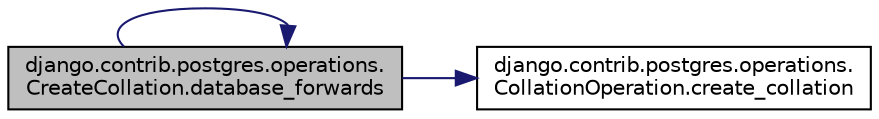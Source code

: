 digraph "django.contrib.postgres.operations.CreateCollation.database_forwards"
{
 // LATEX_PDF_SIZE
  edge [fontname="Helvetica",fontsize="10",labelfontname="Helvetica",labelfontsize="10"];
  node [fontname="Helvetica",fontsize="10",shape=record];
  rankdir="LR";
  Node1 [label="django.contrib.postgres.operations.\lCreateCollation.database_forwards",height=0.2,width=0.4,color="black", fillcolor="grey75", style="filled", fontcolor="black",tooltip=" "];
  Node1 -> Node2 [color="midnightblue",fontsize="10",style="solid",fontname="Helvetica"];
  Node2 [label="django.contrib.postgres.operations.\lCollationOperation.create_collation",height=0.2,width=0.4,color="black", fillcolor="white", style="filled",URL="$d1/d89/classdjango_1_1contrib_1_1postgres_1_1operations_1_1_collation_operation.html#a42b3055c067f42a45f85531b400d0433",tooltip=" "];
  Node1 -> Node1 [color="midnightblue",fontsize="10",style="solid",fontname="Helvetica"];
}
